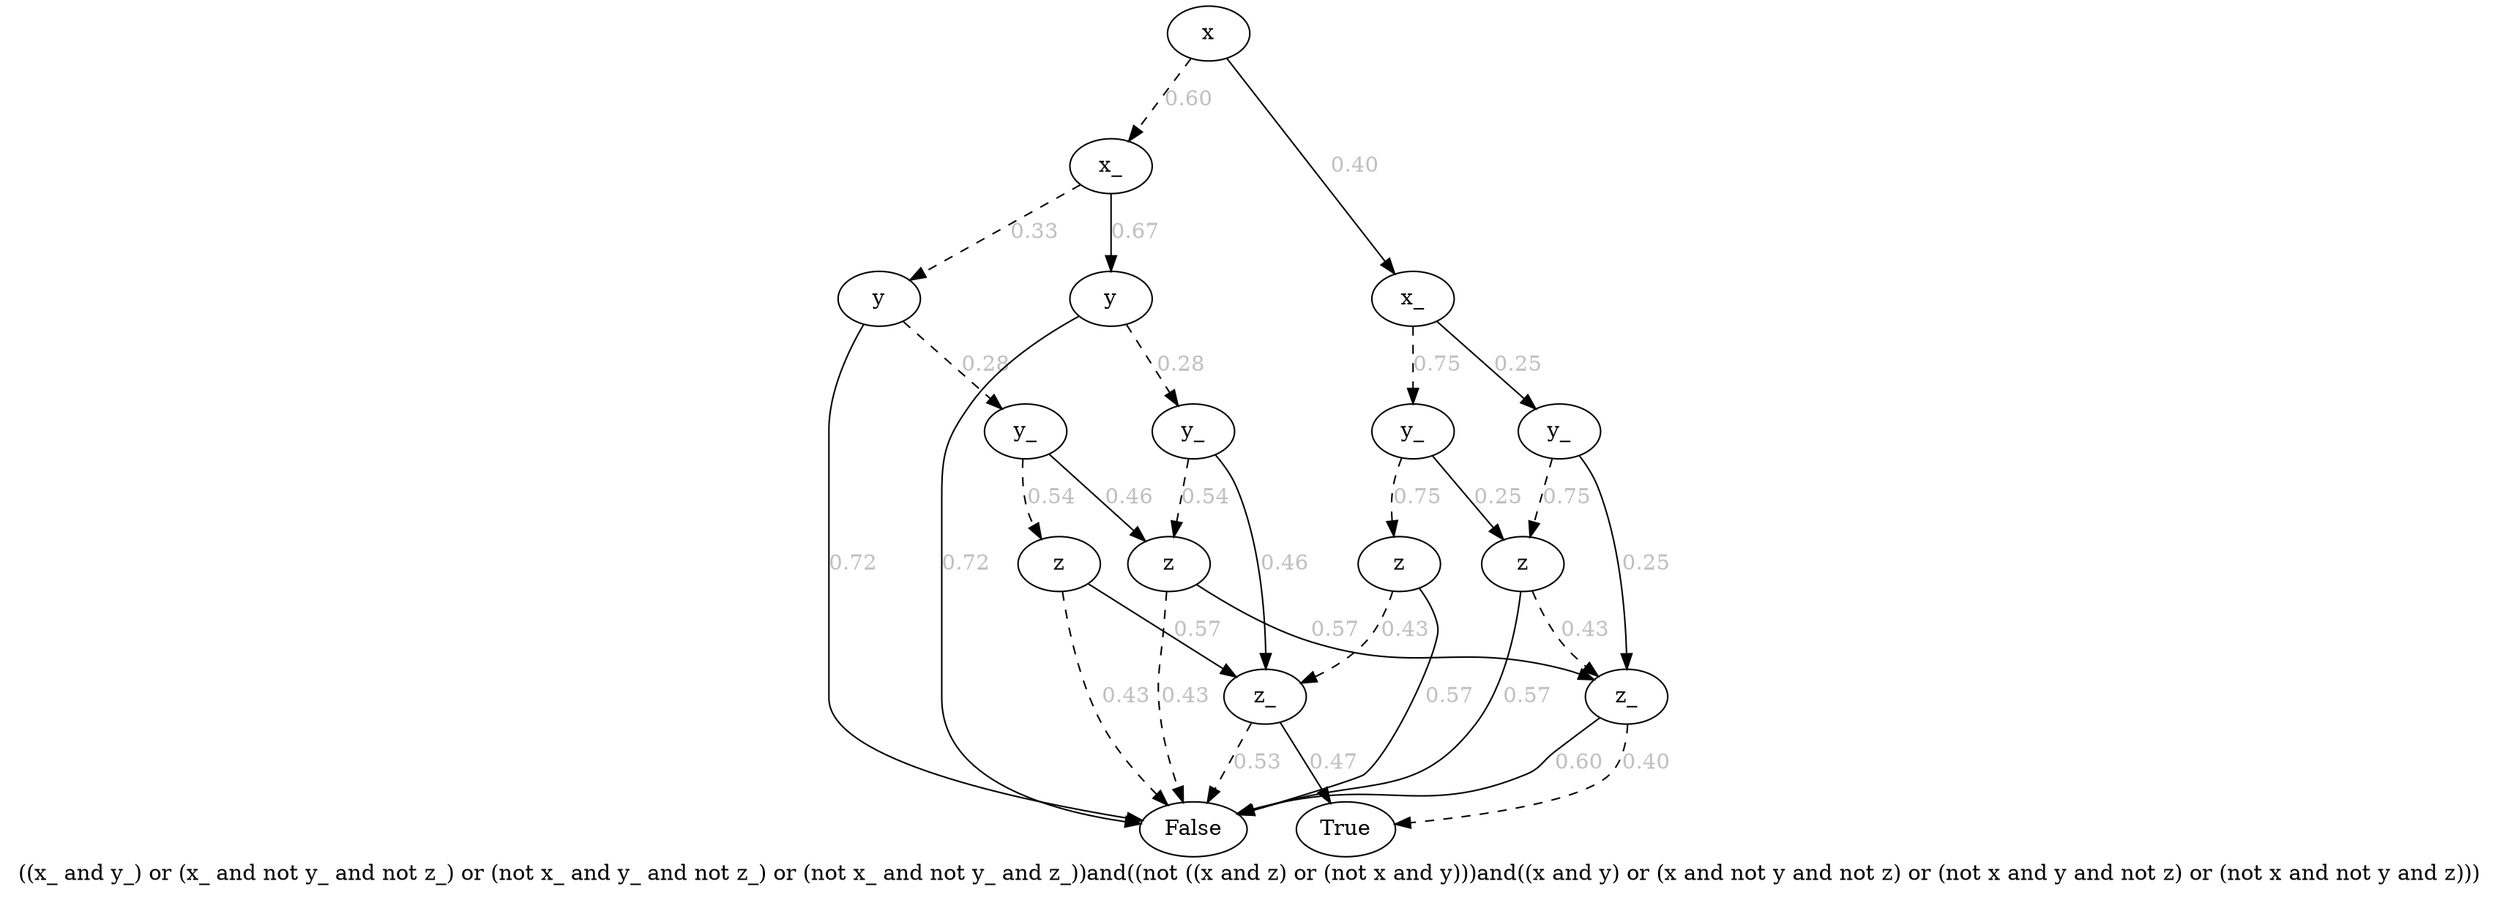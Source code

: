 digraph{
label="((x_ and y_) or (x_ and not y_ and not z_) or (not x_ and y_ and not z_) or (not x_ and not y_ and z_))and((not ((x and z) or (not x and y)))and((x and y) or (x and not y and not z) or (not x and y and not z) or (not x and not y and z)))\n\n"
1987287140624[label=x]1987287143184[label="x_
"]
1987287140624 -> 1987287143184[style=dashed label="0.60" fontcolor = gray]
1987287144944[label="y
"]
1987287143184 -> 1987287144944[style=dashed label="0.33" fontcolor = gray]
1987287146064[label="y_
"]
1987287144944 -> 1987287146064[style=dashed label="0.28" fontcolor = gray]
1987287141584[label="z
"]
1987287146064 -> 1987287141584[style=dashed label="0.54" fontcolor = gray]
1987287142544[label="False
"]
1987287141584 -> 1987287142544[style=dashed label="0.43" fontcolor = gray]
1987287145264[label="z_
"]
1987287141584 -> 1987287145264 [label="0.57" fontcolor = gray]
1987287142544[label="False
"]
1987287145264 -> 1987287142544[style=dashed label="0.53" fontcolor = gray]
1987287145424[label="True
"]
1987287145264 -> 1987287145424 [label="0.47" fontcolor = gray]
1987287146384[label="z
"]
1987287146064 -> 1987287146384 [label="0.46" fontcolor = gray]
1987287142544[label="False
"]
1987287146384 -> 1987287142544[style=dashed label="0.43" fontcolor = gray]
1987287143504[label="z_
"]
1987287146384 -> 1987287143504 [label="0.57" fontcolor = gray]
1987287145424[label="True
"]
1987287143504 -> 1987287145424[style=dashed label="0.40" fontcolor = gray]
1987287142544[label="False
"]
1987287143504 -> 1987287142544 [label="0.60" fontcolor = gray]
1987287142544[label="False
"]
1987287144944 -> 1987287142544 [label="0.72" fontcolor = gray]
1987287144624[label="y
"]
1987287143184 -> 1987287144624 [label="0.67" fontcolor = gray]
1987287140784[label="y_
"]
1987287144624 -> 1987287140784[style=dashed label="0.28" fontcolor = gray]
1987287146384[label="z
"]
1987287140784 -> 1987287146384[style=dashed label="0.54" fontcolor = gray]
1987287145264[label="z_
"]
1987287140784 -> 1987287145264 [label="0.46" fontcolor = gray]
1987287142544[label="False
"]
1987287144624 -> 1987287142544 [label="0.72" fontcolor = gray]
1987287144144[label="x_
"]
1987287140624 -> 1987287144144 [label="0.40" fontcolor = gray]
1987287147824[label="y_
"]
1987287144144 -> 1987287147824[style=dashed label="0.75" fontcolor = gray]
1987287148144[label="z
"]
1987287147824 -> 1987287148144[style=dashed label="0.75" fontcolor = gray]
1987287145264[label="z_
"]
1987287148144 -> 1987287145264[style=dashed label="0.43" fontcolor = gray]
1987287142544[label="False
"]
1987287148144 -> 1987287142544 [label="0.57" fontcolor = gray]
1987287148304[label="z
"]
1987287147824 -> 1987287148304 [label="0.25" fontcolor = gray]
1987287143504[label="z_
"]
1987287148304 -> 1987287143504[style=dashed label="0.43" fontcolor = gray]
1987287142544[label="False
"]
1987287148304 -> 1987287142544 [label="0.57" fontcolor = gray]
1987287147984[label="y_
"]
1987287144144 -> 1987287147984 [label="0.25" fontcolor = gray]
1987287148304[label="z
"]
1987287147984 -> 1987287148304[style=dashed label="0.75" fontcolor = gray]
1987287143504[label="z_
"]
1987287147984 -> 1987287143504 [label="0.25" fontcolor = gray]
}